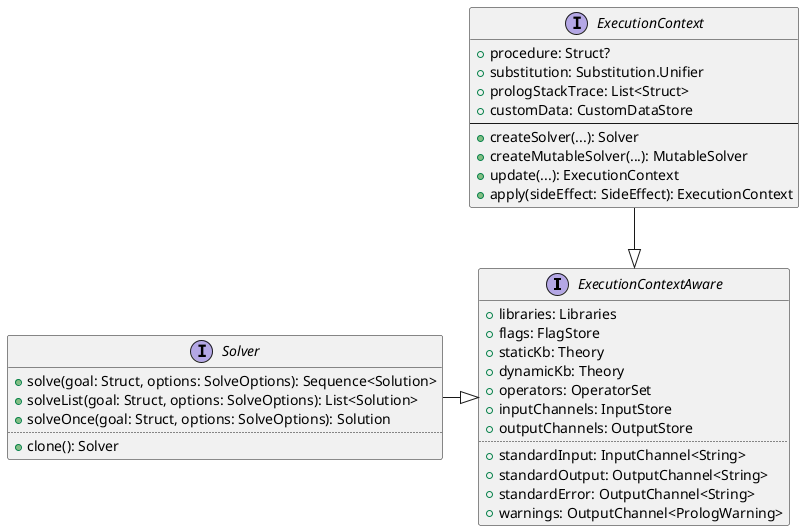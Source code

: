@startuml
interface ExecutionContextAware {
    + libraries: Libraries
    + flags: FlagStore
    + staticKb: Theory
    + dynamicKb: Theory
    + operators: OperatorSet
    + inputChannels: InputStore
    + outputChannels: OutputStore
    ..
    + standardInput: InputChannel<String>
    + standardOutput: OutputChannel<String>
    + standardError: OutputChannel<String>
    + warnings: OutputChannel<PrologWarning>
}

interface Solver {
    + solve(goal: Struct, options: SolveOptions): Sequence<Solution>
    + solveList(goal: Struct, options: SolveOptions): List<Solution>
    + solveOnce(goal: Struct, options: SolveOptions): Solution
    ..
    + clone(): Solver
}

interface ExecutionContext {
    + procedure: Struct?
    + substitution: Substitution.Unifier
    + prologStackTrace: List<Struct>
    + customData: CustomDataStore
    --
    + createSolver(...): Solver
    + createMutableSolver(...): MutableSolver
    + update(...): ExecutionContext
    + apply(sideEffect: SideEffect): ExecutionContext
}

ExecutionContext -down-|> ExecutionContextAware
Solver -right-|> ExecutionContextAware
@enduml